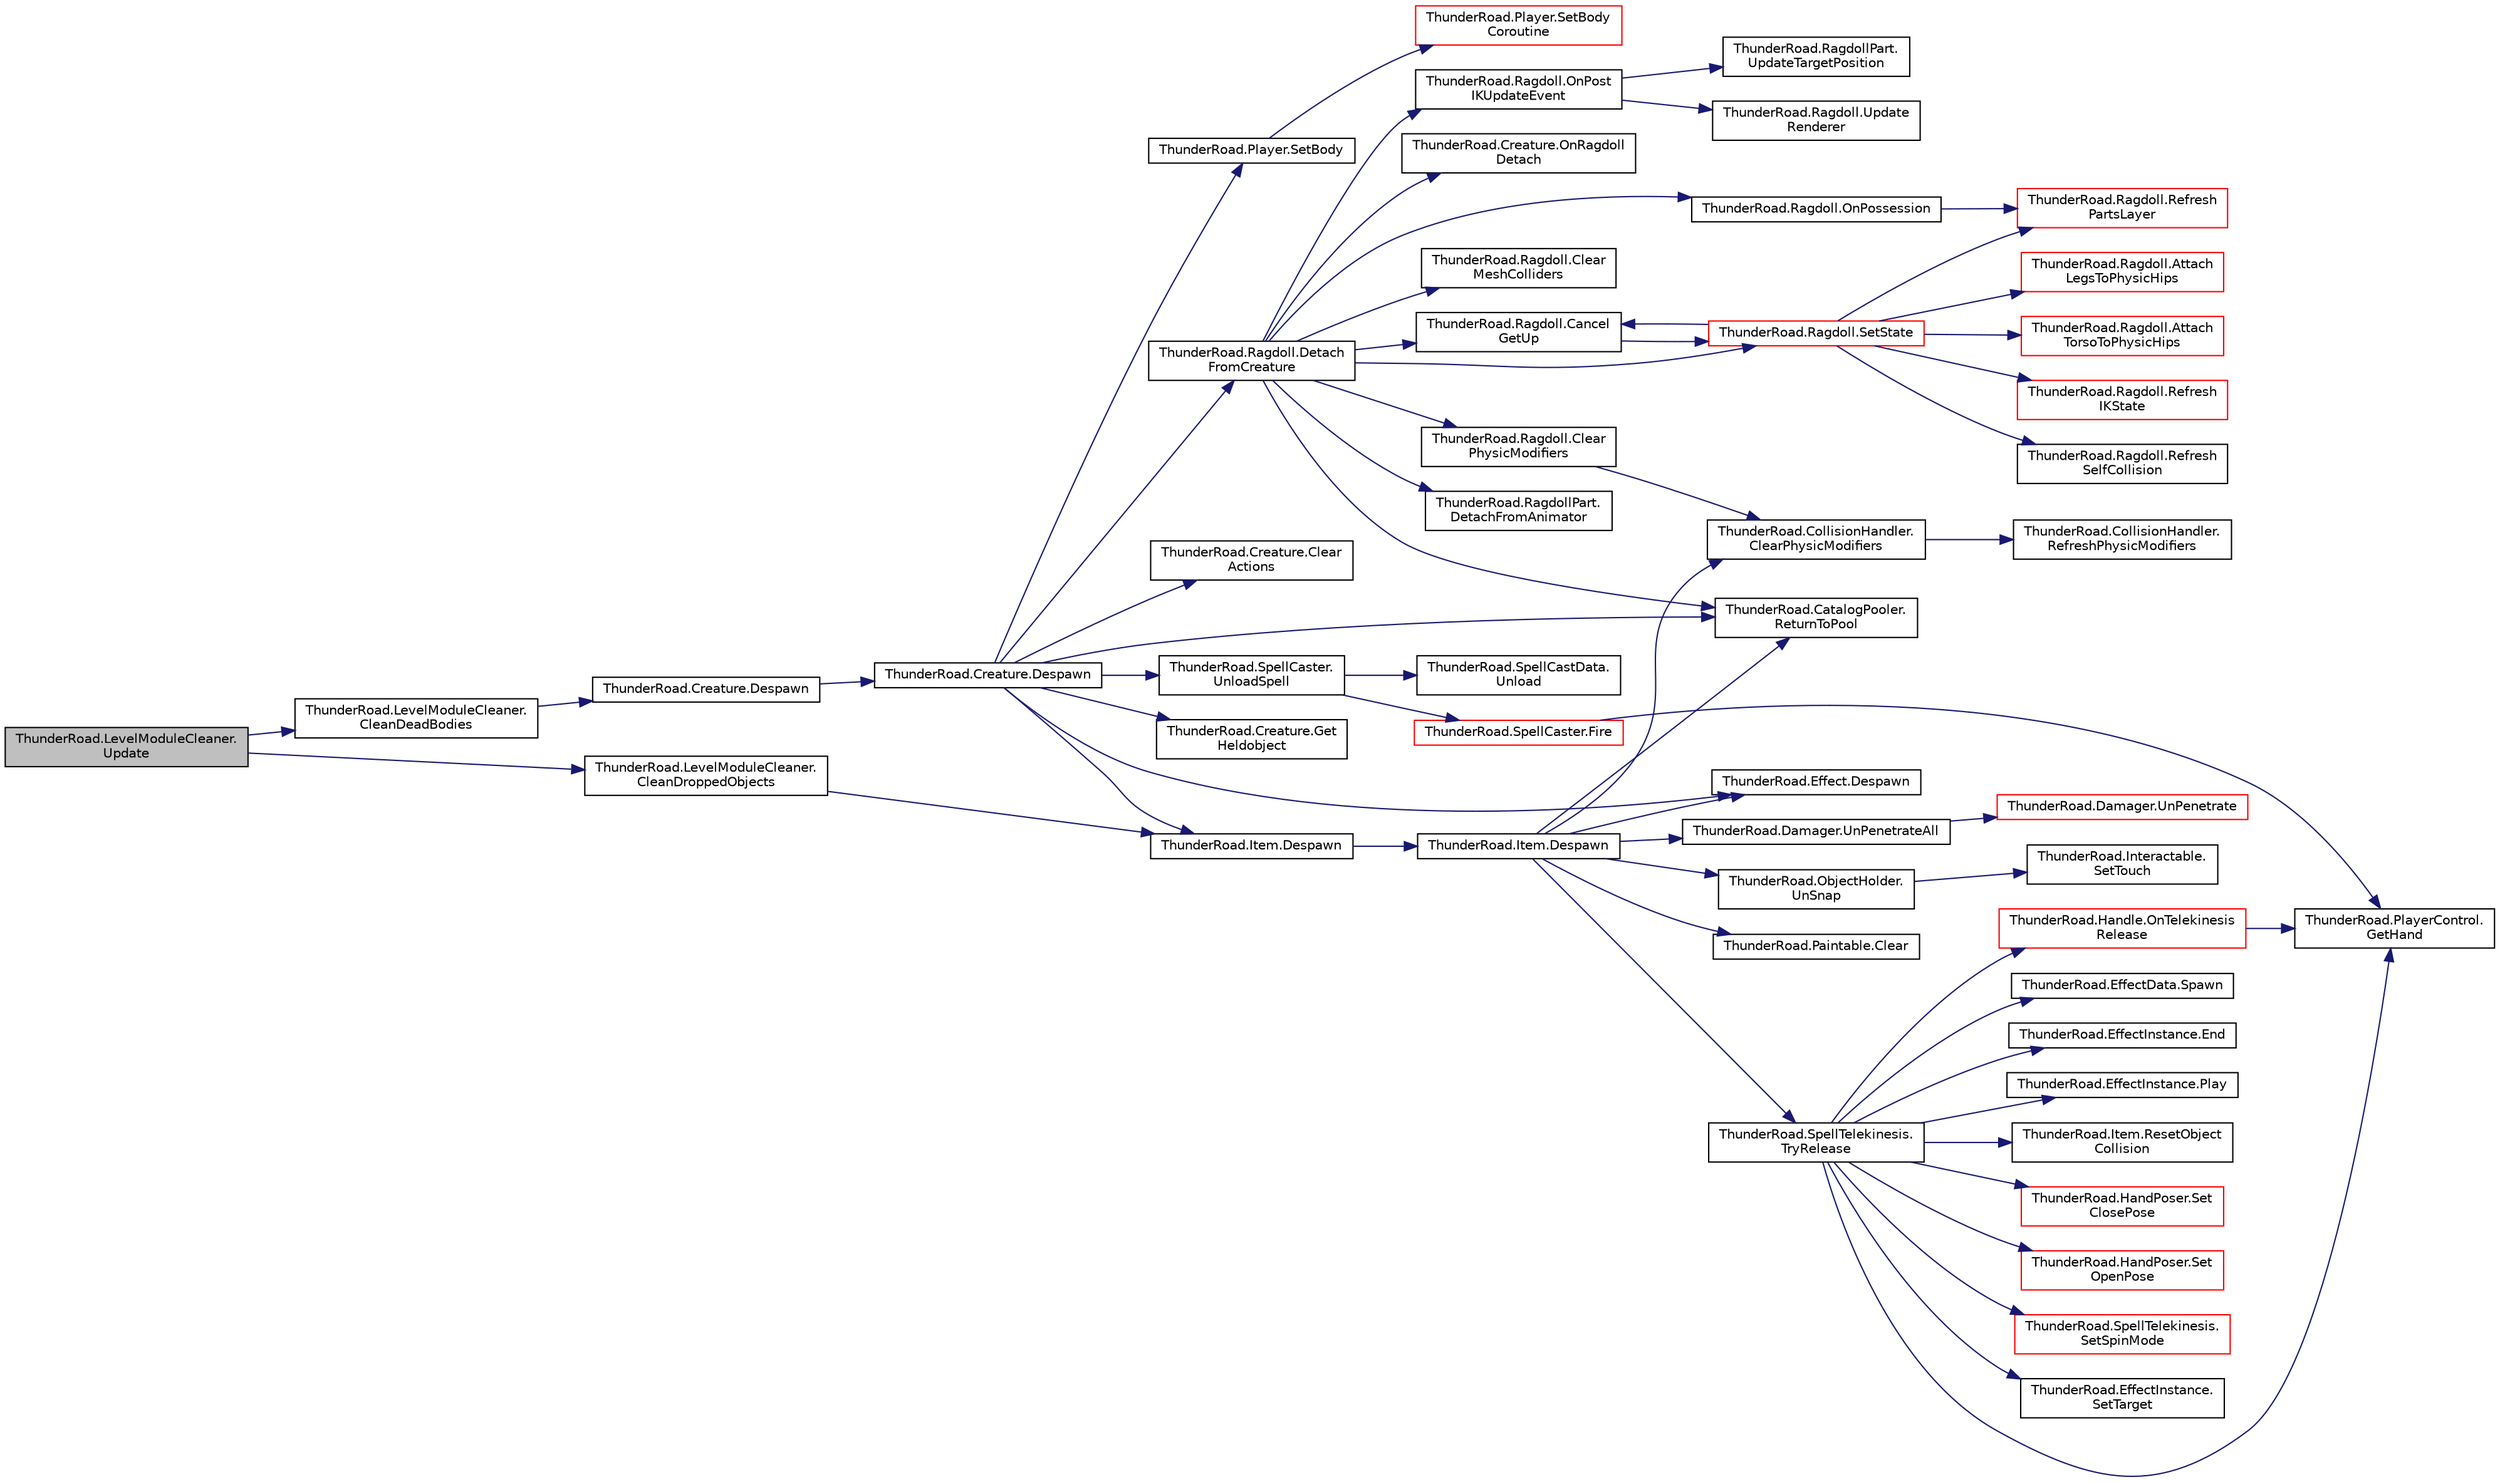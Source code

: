 digraph "ThunderRoad.LevelModuleCleaner.Update"
{
 // LATEX_PDF_SIZE
  edge [fontname="Helvetica",fontsize="10",labelfontname="Helvetica",labelfontsize="10"];
  node [fontname="Helvetica",fontsize="10",shape=record];
  rankdir="LR";
  Node1 [label="ThunderRoad.LevelModuleCleaner.\lUpdate",height=0.2,width=0.4,color="black", fillcolor="grey75", style="filled", fontcolor="black",tooltip="Updates the specified level definition."];
  Node1 -> Node2 [color="midnightblue",fontsize="10",style="solid",fontname="Helvetica"];
  Node2 [label="ThunderRoad.LevelModuleCleaner.\lCleanDeadBodies",height=0.2,width=0.4,color="black", fillcolor="white", style="filled",URL="$class_thunder_road_1_1_level_module_cleaner.html#a3cffed17b94a2cff8ff08110c4fe9068",tooltip="Cleans the dead bodies."];
  Node2 -> Node3 [color="midnightblue",fontsize="10",style="solid",fontname="Helvetica"];
  Node3 [label="ThunderRoad.Creature.Despawn",height=0.2,width=0.4,color="black", fillcolor="white", style="filled",URL="$class_thunder_road_1_1_creature.html#a313aa60d2e52da3ac05bda06cd3a4671",tooltip="Despawns the specified delay."];
  Node3 -> Node4 [color="midnightblue",fontsize="10",style="solid",fontname="Helvetica"];
  Node4 [label="ThunderRoad.Creature.Despawn",height=0.2,width=0.4,color="black", fillcolor="white", style="filled",URL="$class_thunder_road_1_1_creature.html#aa6f15bddef6f0b7717f7f490d3f7908d",tooltip="Despawns this instance."];
  Node4 -> Node5 [color="midnightblue",fontsize="10",style="solid",fontname="Helvetica"];
  Node5 [label="ThunderRoad.Creature.Clear\lActions",height=0.2,width=0.4,color="black", fillcolor="white", style="filled",URL="$class_thunder_road_1_1_creature.html#ac74e26ed2f6e7c4480d62365e5b48c47",tooltip="Clears the actions."];
  Node4 -> Node6 [color="midnightblue",fontsize="10",style="solid",fontname="Helvetica"];
  Node6 [label="ThunderRoad.Effect.Despawn",height=0.2,width=0.4,color="black", fillcolor="white", style="filled",URL="$class_thunder_road_1_1_effect.html#ac6e493020ac6c4135aeae266f8004594",tooltip="Despawns this instance."];
  Node4 -> Node7 [color="midnightblue",fontsize="10",style="solid",fontname="Helvetica"];
  Node7 [label="ThunderRoad.Item.Despawn",height=0.2,width=0.4,color="black", fillcolor="white", style="filled",URL="$class_thunder_road_1_1_item.html#a6bc9fe525c3098357fb3064477cd5d25",tooltip="Despawns the specified delay."];
  Node7 -> Node8 [color="midnightblue",fontsize="10",style="solid",fontname="Helvetica"];
  Node8 [label="ThunderRoad.Item.Despawn",height=0.2,width=0.4,color="black", fillcolor="white", style="filled",URL="$class_thunder_road_1_1_item.html#a6abf7a0bc00f7af7637d9e998bc6b64e",tooltip="Despawns this instance."];
  Node8 -> Node9 [color="midnightblue",fontsize="10",style="solid",fontname="Helvetica"];
  Node9 [label="ThunderRoad.Paintable.Clear",height=0.2,width=0.4,color="black", fillcolor="white", style="filled",URL="$class_thunder_road_1_1_paintable.html#ac8d5a04bf9e92485c895110b2d15a317",tooltip="Clears this instance."];
  Node8 -> Node10 [color="midnightblue",fontsize="10",style="solid",fontname="Helvetica"];
  Node10 [label="ThunderRoad.CollisionHandler.\lClearPhysicModifiers",height=0.2,width=0.4,color="black", fillcolor="white", style="filled",URL="$class_thunder_road_1_1_collision_handler.html#aad7c842f675bc850a9fab4be9bc42aae",tooltip="Clears the physic modifiers."];
  Node10 -> Node11 [color="midnightblue",fontsize="10",style="solid",fontname="Helvetica"];
  Node11 [label="ThunderRoad.CollisionHandler.\lRefreshPhysicModifiers",height=0.2,width=0.4,color="black", fillcolor="white", style="filled",URL="$class_thunder_road_1_1_collision_handler.html#a9baba308d0401342c4f214a885582413",tooltip="Refreshes the physic modifiers."];
  Node8 -> Node6 [color="midnightblue",fontsize="10",style="solid",fontname="Helvetica"];
  Node8 -> Node12 [color="midnightblue",fontsize="10",style="solid",fontname="Helvetica"];
  Node12 [label="ThunderRoad.CatalogPooler.\lReturnToPool",height=0.2,width=0.4,color="black", fillcolor="white", style="filled",URL="$class_thunder_road_1_1_catalog_pooler.html#abd332139fb6f6805b5e1f900ebb2b050",tooltip="Returns to pool."];
  Node8 -> Node13 [color="midnightblue",fontsize="10",style="solid",fontname="Helvetica"];
  Node13 [label="ThunderRoad.SpellTelekinesis.\lTryRelease",height=0.2,width=0.4,color="black", fillcolor="white", style="filled",URL="$class_thunder_road_1_1_spell_telekinesis.html#a7bdbcedcad4520550081bbe13f9d3105",tooltip="Tries the release."];
  Node13 -> Node14 [color="midnightblue",fontsize="10",style="solid",fontname="Helvetica"];
  Node14 [label="ThunderRoad.EffectInstance.End",height=0.2,width=0.4,color="black", fillcolor="white", style="filled",URL="$class_thunder_road_1_1_effect_instance.html#a2145ac61404303ad31bfda14880e77e5",tooltip="Ends the specified loop only."];
  Node13 -> Node15 [color="midnightblue",fontsize="10",style="solid",fontname="Helvetica"];
  Node15 [label="ThunderRoad.PlayerControl.\lGetHand",height=0.2,width=0.4,color="black", fillcolor="white", style="filled",URL="$class_thunder_road_1_1_player_control.html#a35f9d9f52e8ffc5ad4a3b3a8a18541b9",tooltip="Gets the hand."];
  Node13 -> Node16 [color="midnightblue",fontsize="10",style="solid",fontname="Helvetica"];
  Node16 [label="ThunderRoad.Handle.OnTelekinesis\lRelease",height=0.2,width=0.4,color="red", fillcolor="white", style="filled",URL="$class_thunder_road_1_1_handle.html#a4c4f5a8962aca554ba0df43b1f089301",tooltip="Called when [telekinesis release]."];
  Node16 -> Node15 [color="midnightblue",fontsize="10",style="solid",fontname="Helvetica"];
  Node13 -> Node28 [color="midnightblue",fontsize="10",style="solid",fontname="Helvetica"];
  Node28 [label="ThunderRoad.EffectInstance.Play",height=0.2,width=0.4,color="black", fillcolor="white", style="filled",URL="$class_thunder_road_1_1_effect_instance.html#a2e1b93aec710be57d9a9014149f0c5d5",tooltip="Plays the specified step custom hash identifier."];
  Node13 -> Node29 [color="midnightblue",fontsize="10",style="solid",fontname="Helvetica"];
  Node29 [label="ThunderRoad.Item.ResetObject\lCollision",height=0.2,width=0.4,color="black", fillcolor="white", style="filled",URL="$class_thunder_road_1_1_item.html#a0cb2eaf67cb34ac7856b2c584549902a",tooltip="Resets the object collision."];
  Node13 -> Node30 [color="midnightblue",fontsize="10",style="solid",fontname="Helvetica"];
  Node30 [label="ThunderRoad.HandPoser.Set\lClosePose",height=0.2,width=0.4,color="red", fillcolor="white", style="filled",URL="$class_thunder_road_1_1_hand_poser.html#a343c75f2c13c6390f5dcb55278466712",tooltip="Sets the close pose."];
  Node13 -> Node42 [color="midnightblue",fontsize="10",style="solid",fontname="Helvetica"];
  Node42 [label="ThunderRoad.HandPoser.Set\lOpenPose",height=0.2,width=0.4,color="red", fillcolor="white", style="filled",URL="$class_thunder_road_1_1_hand_poser.html#a3e6c4ca79e2e57ad1824711223f52c99",tooltip="Sets the open pose."];
  Node13 -> Node44 [color="midnightblue",fontsize="10",style="solid",fontname="Helvetica"];
  Node44 [label="ThunderRoad.SpellTelekinesis.\lSetSpinMode",height=0.2,width=0.4,color="red", fillcolor="white", style="filled",URL="$class_thunder_road_1_1_spell_telekinesis.html#ae5237414fccf4e9da106dcf961f9dbaa",tooltip="Sets the spin mode."];
  Node13 -> Node48 [color="midnightblue",fontsize="10",style="solid",fontname="Helvetica"];
  Node48 [label="ThunderRoad.EffectInstance.\lSetTarget",height=0.2,width=0.4,color="black", fillcolor="white", style="filled",URL="$class_thunder_road_1_1_effect_instance.html#a87794195b08dfc45bf7ea9b93f0bc305",tooltip="Sets the target."];
  Node13 -> Node49 [color="midnightblue",fontsize="10",style="solid",fontname="Helvetica"];
  Node49 [label="ThunderRoad.EffectData.Spawn",height=0.2,width=0.4,color="black", fillcolor="white", style="filled",URL="$class_thunder_road_1_1_effect_data.html#a63841dec71870c38eba2dd432ff8878e",tooltip="Spawns the specified parent."];
  Node8 -> Node50 [color="midnightblue",fontsize="10",style="solid",fontname="Helvetica"];
  Node50 [label="ThunderRoad.Damager.UnPenetrateAll",height=0.2,width=0.4,color="black", fillcolor="white", style="filled",URL="$class_thunder_road_1_1_damager.html#a528d5f921eb60bf5695fe265e5223702",tooltip="Uns the penetrate all."];
  Node50 -> Node51 [color="midnightblue",fontsize="10",style="solid",fontname="Helvetica"];
  Node51 [label="ThunderRoad.Damager.UnPenetrate",height=0.2,width=0.4,color="red", fillcolor="white", style="filled",URL="$class_thunder_road_1_1_damager.html#a9833200091ec2bbe4733cabf37fc19ae",tooltip="Uns the penetrate."];
  Node8 -> Node54 [color="midnightblue",fontsize="10",style="solid",fontname="Helvetica"];
  Node54 [label="ThunderRoad.ObjectHolder.\lUnSnap",height=0.2,width=0.4,color="black", fillcolor="white", style="filled",URL="$class_thunder_road_1_1_object_holder.html#aba8506d2ba878d1dee5e17d7c9738a41",tooltip="Uns the snap."];
  Node54 -> Node55 [color="midnightblue",fontsize="10",style="solid",fontname="Helvetica"];
  Node55 [label="ThunderRoad.Interactable.\lSetTouch",height=0.2,width=0.4,color="black", fillcolor="white", style="filled",URL="$class_thunder_road_1_1_interactable.html#a050a5fc51f8a10b6d1743c45f4de908a",tooltip="Sets the touch."];
  Node4 -> Node56 [color="midnightblue",fontsize="10",style="solid",fontname="Helvetica"];
  Node56 [label="ThunderRoad.Ragdoll.Detach\lFromCreature",height=0.2,width=0.4,color="black", fillcolor="white", style="filled",URL="$class_thunder_road_1_1_ragdoll.html#a2e2236043f74c1e5aa4ce31deb5514c0",tooltip="Detaches from creature."];
  Node56 -> Node57 [color="midnightblue",fontsize="10",style="solid",fontname="Helvetica"];
  Node57 [label="ThunderRoad.Ragdoll.Cancel\lGetUp",height=0.2,width=0.4,color="black", fillcolor="white", style="filled",URL="$class_thunder_road_1_1_ragdoll.html#a610ecf254c36c8406ec58cdb10c2d186",tooltip="Cancels the get up."];
  Node57 -> Node58 [color="midnightblue",fontsize="10",style="solid",fontname="Helvetica"];
  Node58 [label="ThunderRoad.Ragdoll.SetState",height=0.2,width=0.4,color="red", fillcolor="white", style="filled",URL="$class_thunder_road_1_1_ragdoll.html#abaf0aa19c9d52673dab97571d5c8a6bb",tooltip="Sets the state."];
  Node58 -> Node59 [color="midnightblue",fontsize="10",style="solid",fontname="Helvetica"];
  Node59 [label="ThunderRoad.Ragdoll.Attach\lLegsToPhysicHips",height=0.2,width=0.4,color="red", fillcolor="white", style="filled",URL="$class_thunder_road_1_1_ragdoll.html#aae485214f61f6621115b297768be6cb0",tooltip="Attaches the legs to physic hips."];
  Node58 -> Node61 [color="midnightblue",fontsize="10",style="solid",fontname="Helvetica"];
  Node61 [label="ThunderRoad.Ragdoll.Attach\lTorsoToPhysicHips",height=0.2,width=0.4,color="red", fillcolor="white", style="filled",URL="$class_thunder_road_1_1_ragdoll.html#ae5d17dc6143f0c66d2fc2927a9f0c7c2",tooltip="Attaches the torso to physic hips."];
  Node58 -> Node57 [color="midnightblue",fontsize="10",style="solid",fontname="Helvetica"];
  Node58 -> Node62 [color="midnightblue",fontsize="10",style="solid",fontname="Helvetica"];
  Node62 [label="ThunderRoad.Ragdoll.Refresh\lIKState",height=0.2,width=0.4,color="red", fillcolor="white", style="filled",URL="$class_thunder_road_1_1_ragdoll.html#a4a2919a73a4b441770329465e888fefa",tooltip="Refreshes the state of the ik."];
  Node58 -> Node64 [color="midnightblue",fontsize="10",style="solid",fontname="Helvetica"];
  Node64 [label="ThunderRoad.Ragdoll.Refresh\lPartsLayer",height=0.2,width=0.4,color="red", fillcolor="white", style="filled",URL="$class_thunder_road_1_1_ragdoll.html#a719a7e98fd6b50c533792238826b5fa8",tooltip="Refreshes the parts layer."];
  Node58 -> Node66 [color="midnightblue",fontsize="10",style="solid",fontname="Helvetica"];
  Node66 [label="ThunderRoad.Ragdoll.Refresh\lSelfCollision",height=0.2,width=0.4,color="black", fillcolor="white", style="filled",URL="$class_thunder_road_1_1_ragdoll.html#abce0604b71b43c97655a3596466fd485",tooltip="Refreshes the self collision."];
  Node56 -> Node91 [color="midnightblue",fontsize="10",style="solid",fontname="Helvetica"];
  Node91 [label="ThunderRoad.Ragdoll.Clear\lMeshColliders",height=0.2,width=0.4,color="black", fillcolor="white", style="filled",URL="$class_thunder_road_1_1_ragdoll.html#abfa9a37f58bb05d61b869a1376412991",tooltip="Clears the mesh colliders."];
  Node56 -> Node92 [color="midnightblue",fontsize="10",style="solid",fontname="Helvetica"];
  Node92 [label="ThunderRoad.Ragdoll.Clear\lPhysicModifiers",height=0.2,width=0.4,color="black", fillcolor="white", style="filled",URL="$class_thunder_road_1_1_ragdoll.html#a177e7d54ba3e2b57002c5cd59fad33ab",tooltip="Clears the physic modifiers."];
  Node92 -> Node10 [color="midnightblue",fontsize="10",style="solid",fontname="Helvetica"];
  Node56 -> Node93 [color="midnightblue",fontsize="10",style="solid",fontname="Helvetica"];
  Node93 [label="ThunderRoad.RagdollPart.\lDetachFromAnimator",height=0.2,width=0.4,color="black", fillcolor="white", style="filled",URL="$class_thunder_road_1_1_ragdoll_part.html#a8709a5ee08f176fc3f5a1c9973bb9ff2",tooltip="Detaches from animator."];
  Node56 -> Node94 [color="midnightblue",fontsize="10",style="solid",fontname="Helvetica"];
  Node94 [label="ThunderRoad.Ragdoll.OnPossession",height=0.2,width=0.4,color="black", fillcolor="white", style="filled",URL="$class_thunder_road_1_1_ragdoll.html#a4afb7c6ad2fb9b85bef64792808572c6",tooltip="Called when [possession]."];
  Node94 -> Node64 [color="midnightblue",fontsize="10",style="solid",fontname="Helvetica"];
  Node56 -> Node95 [color="midnightblue",fontsize="10",style="solid",fontname="Helvetica"];
  Node95 [label="ThunderRoad.Ragdoll.OnPost\lIKUpdateEvent",height=0.2,width=0.4,color="black", fillcolor="white", style="filled",URL="$class_thunder_road_1_1_ragdoll.html#a56b0880ed41337ad16827bad6073e832",tooltip="Called when [post ik update event]."];
  Node95 -> Node96 [color="midnightblue",fontsize="10",style="solid",fontname="Helvetica"];
  Node96 [label="ThunderRoad.Ragdoll.Update\lRenderer",height=0.2,width=0.4,color="black", fillcolor="white", style="filled",URL="$class_thunder_road_1_1_ragdoll.html#ae8f6da374622676cc9d0972dc39cfca1",tooltip="Updates the renderer."];
  Node95 -> Node90 [color="midnightblue",fontsize="10",style="solid",fontname="Helvetica"];
  Node90 [label="ThunderRoad.RagdollPart.\lUpdateTargetPosition",height=0.2,width=0.4,color="black", fillcolor="white", style="filled",URL="$class_thunder_road_1_1_ragdoll_part.html#aabe8c8d48e10c7e89449bd1deb6bd524",tooltip="Updates the target position."];
  Node56 -> Node97 [color="midnightblue",fontsize="10",style="solid",fontname="Helvetica"];
  Node97 [label="ThunderRoad.Creature.OnRagdoll\lDetach",height=0.2,width=0.4,color="black", fillcolor="white", style="filled",URL="$class_thunder_road_1_1_creature.html#a6a788085ee7be9c95868703a79363296",tooltip="Called when [ragdoll detach]."];
  Node56 -> Node12 [color="midnightblue",fontsize="10",style="solid",fontname="Helvetica"];
  Node56 -> Node58 [color="midnightblue",fontsize="10",style="solid",fontname="Helvetica"];
  Node4 -> Node98 [color="midnightblue",fontsize="10",style="solid",fontname="Helvetica"];
  Node98 [label="ThunderRoad.Creature.Get\lHeldobject",height=0.2,width=0.4,color="black", fillcolor="white", style="filled",URL="$class_thunder_road_1_1_creature.html#a494221977ba15283dc2d54acd8e9bebf",tooltip="Gets the heldobject."];
  Node4 -> Node12 [color="midnightblue",fontsize="10",style="solid",fontname="Helvetica"];
  Node4 -> Node99 [color="midnightblue",fontsize="10",style="solid",fontname="Helvetica"];
  Node99 [label="ThunderRoad.Player.SetBody",height=0.2,width=0.4,color="black", fillcolor="white", style="filled",URL="$class_thunder_road_1_1_player.html#ab422429fdf137125600ff468380e188e",tooltip="Sets the body."];
  Node99 -> Node100 [color="midnightblue",fontsize="10",style="solid",fontname="Helvetica"];
  Node100 [label="ThunderRoad.Player.SetBody\lCoroutine",height=0.2,width=0.4,color="red", fillcolor="white", style="filled",URL="$class_thunder_road_1_1_player.html#a81ee86e0ef9a7b346afe02053b4837f5",tooltip="Sets the body coroutine."];
  Node4 -> Node116 [color="midnightblue",fontsize="10",style="solid",fontname="Helvetica"];
  Node116 [label="ThunderRoad.SpellCaster.\lUnloadSpell",height=0.2,width=0.4,color="black", fillcolor="white", style="filled",URL="$class_thunder_road_1_1_spell_caster.html#acc2dc33e66bdba71b6c052299819fea2",tooltip="Unloads the spell."];
  Node116 -> Node117 [color="midnightblue",fontsize="10",style="solid",fontname="Helvetica"];
  Node117 [label="ThunderRoad.SpellCaster.Fire",height=0.2,width=0.4,color="red", fillcolor="white", style="filled",URL="$class_thunder_road_1_1_spell_caster.html#a3cb2e2bd8ee15abb0aa756d16f92fd69",tooltip="Fires the specified active."];
  Node117 -> Node15 [color="midnightblue",fontsize="10",style="solid",fontname="Helvetica"];
  Node116 -> Node120 [color="midnightblue",fontsize="10",style="solid",fontname="Helvetica"];
  Node120 [label="ThunderRoad.SpellCastData.\lUnload",height=0.2,width=0.4,color="black", fillcolor="white", style="filled",URL="$class_thunder_road_1_1_spell_cast_data.html#a3c8266217b86697e9e7545c8ab835293",tooltip="Unloads this instance."];
  Node1 -> Node121 [color="midnightblue",fontsize="10",style="solid",fontname="Helvetica"];
  Node121 [label="ThunderRoad.LevelModuleCleaner.\lCleanDroppedObjects",height=0.2,width=0.4,color="black", fillcolor="white", style="filled",URL="$class_thunder_road_1_1_level_module_cleaner.html#a89e84d6334b5fd3655bea23fca52f3f4",tooltip="Cleans the dropped objects."];
  Node121 -> Node7 [color="midnightblue",fontsize="10",style="solid",fontname="Helvetica"];
}
